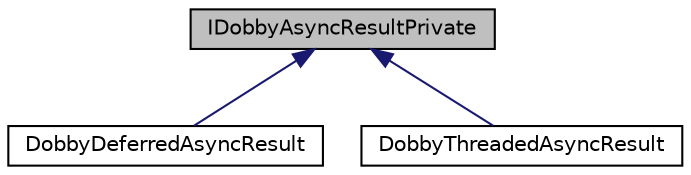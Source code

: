 digraph "IDobbyAsyncResultPrivate"
{
 // LATEX_PDF_SIZE
  edge [fontname="Helvetica",fontsize="10",labelfontname="Helvetica",labelfontsize="10"];
  node [fontname="Helvetica",fontsize="10",shape=record];
  Node1 [label="IDobbyAsyncResultPrivate",height=0.2,width=0.4,color="black", fillcolor="grey75", style="filled", fontcolor="black",tooltip=" "];
  Node1 -> Node2 [dir="back",color="midnightblue",fontsize="10",style="solid",fontname="Helvetica"];
  Node2 [label="DobbyDeferredAsyncResult",height=0.2,width=0.4,color="black", fillcolor="white", style="filled",URL="$classDobbyDeferredAsyncResult.html",tooltip=" "];
  Node1 -> Node3 [dir="back",color="midnightblue",fontsize="10",style="solid",fontname="Helvetica"];
  Node3 [label="DobbyThreadedAsyncResult",height=0.2,width=0.4,color="black", fillcolor="white", style="filled",URL="$classDobbyThreadedAsyncResult.html",tooltip=" "];
}
